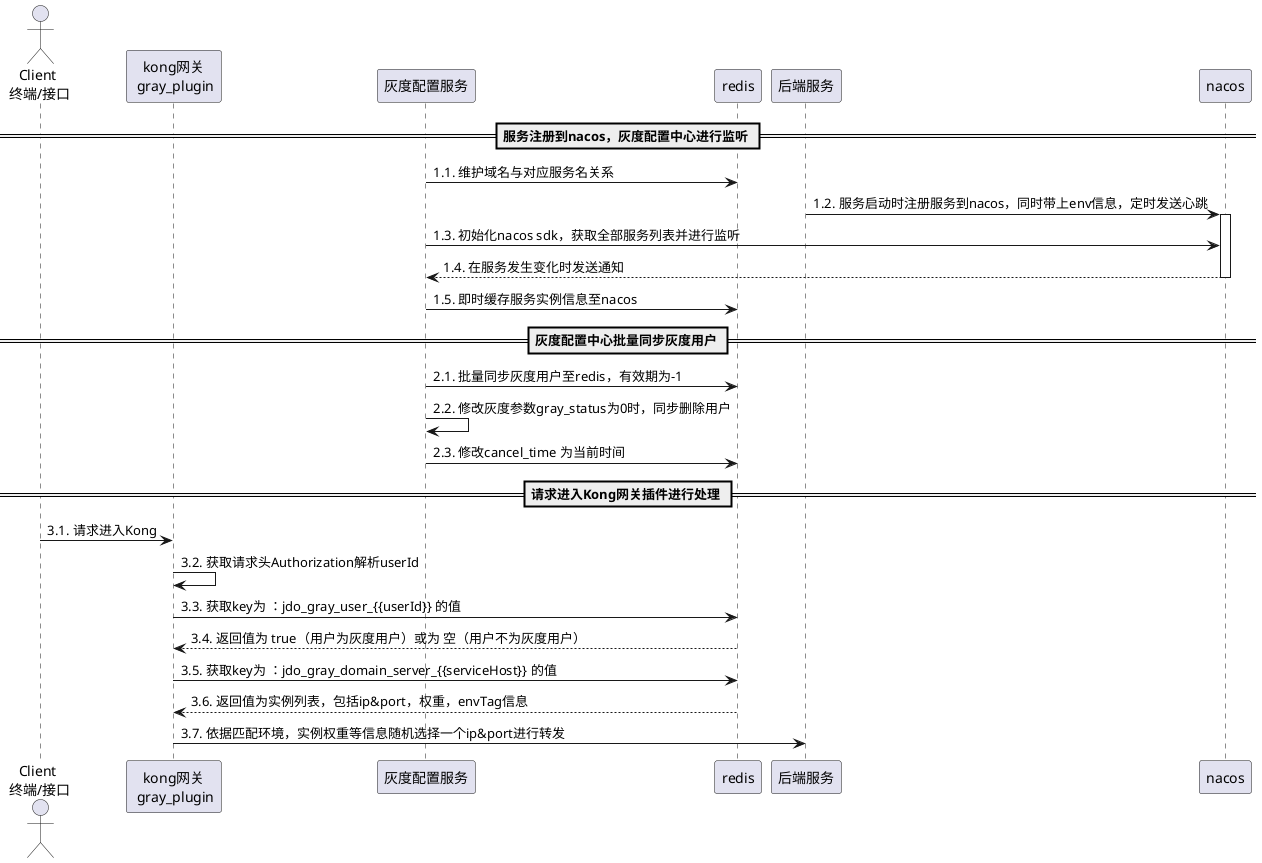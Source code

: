@startuml
'https://plantuml.com/sequence-diagram
'灰度调用完整流程

'autonumber
hide unlinked
actor "Client\n 终端/接口" as c
participant "kong网关\n gray_plugin" as k
participant "灰度配置服务" as g
participant "redis" as r
participant "后端服务" as s
participant "nacos" as n

== 服务注册到nacos，灰度配置中心进行监听 ==
g -> r : 1.1. 维护域名与对应服务名关系
s -> n : 1.2. 服务启动时注册服务到nacos，同时带上env信息，定时发送心跳
activate n
g -> n : 1.3. 初始化nacos sdk，获取全部服务列表并进行监听
n --> g : 1.4. 在服务发生变化时发送通知
deactivate n
g -> r : 1.5. 即时缓存服务实例信息至nacos

== 灰度配置中心批量同步灰度用户 ==
g -> r : 2.1. 批量同步灰度用户至redis，有效期为-1
g -> g : 2.2. 修改灰度参数gray_status为0时，同步删除用户
g -> r : 2.3. 修改cancel_time 为当前时间

== 请求进入Kong网关插件进行处理 ==
c -> k : 3.1. 请求进入Kong
k -> k : 3.2. 获取请求头Authorization解析userId
k -> r : 3.3. 获取key为 ：jdo_gray_user_{{userId}} 的值
r --> k : 3.4. 返回值为 true（用户为灰度用户）或为 空（用户不为灰度用户）
k -> r : 3.5. 获取key为 ：jdo_gray_domain_server_{{serviceHost}} 的值
r --> k : 3.6. 返回值为实例列表，包括ip&port，权重，envTag信息
k -> s : 3.7. 依据匹配环境，实例权重等信息随机选择一个ip&port进行转发

@enduml
